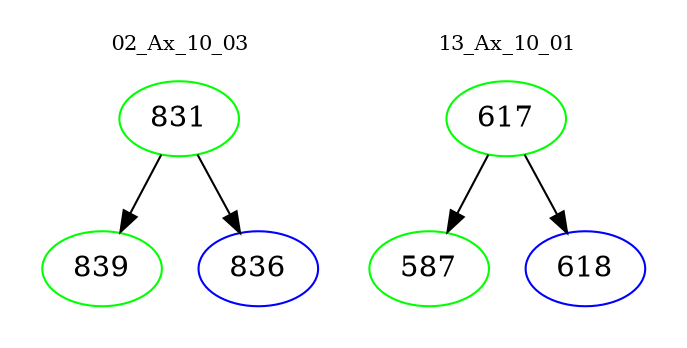 digraph{
subgraph cluster_0 {
color = white
label = "02_Ax_10_03";
fontsize=10;
T0_831 [label="831", color="green"]
T0_831 -> T0_839 [color="black"]
T0_839 [label="839", color="green"]
T0_831 -> T0_836 [color="black"]
T0_836 [label="836", color="blue"]
}
subgraph cluster_1 {
color = white
label = "13_Ax_10_01";
fontsize=10;
T1_617 [label="617", color="green"]
T1_617 -> T1_587 [color="black"]
T1_587 [label="587", color="green"]
T1_617 -> T1_618 [color="black"]
T1_618 [label="618", color="blue"]
}
}
